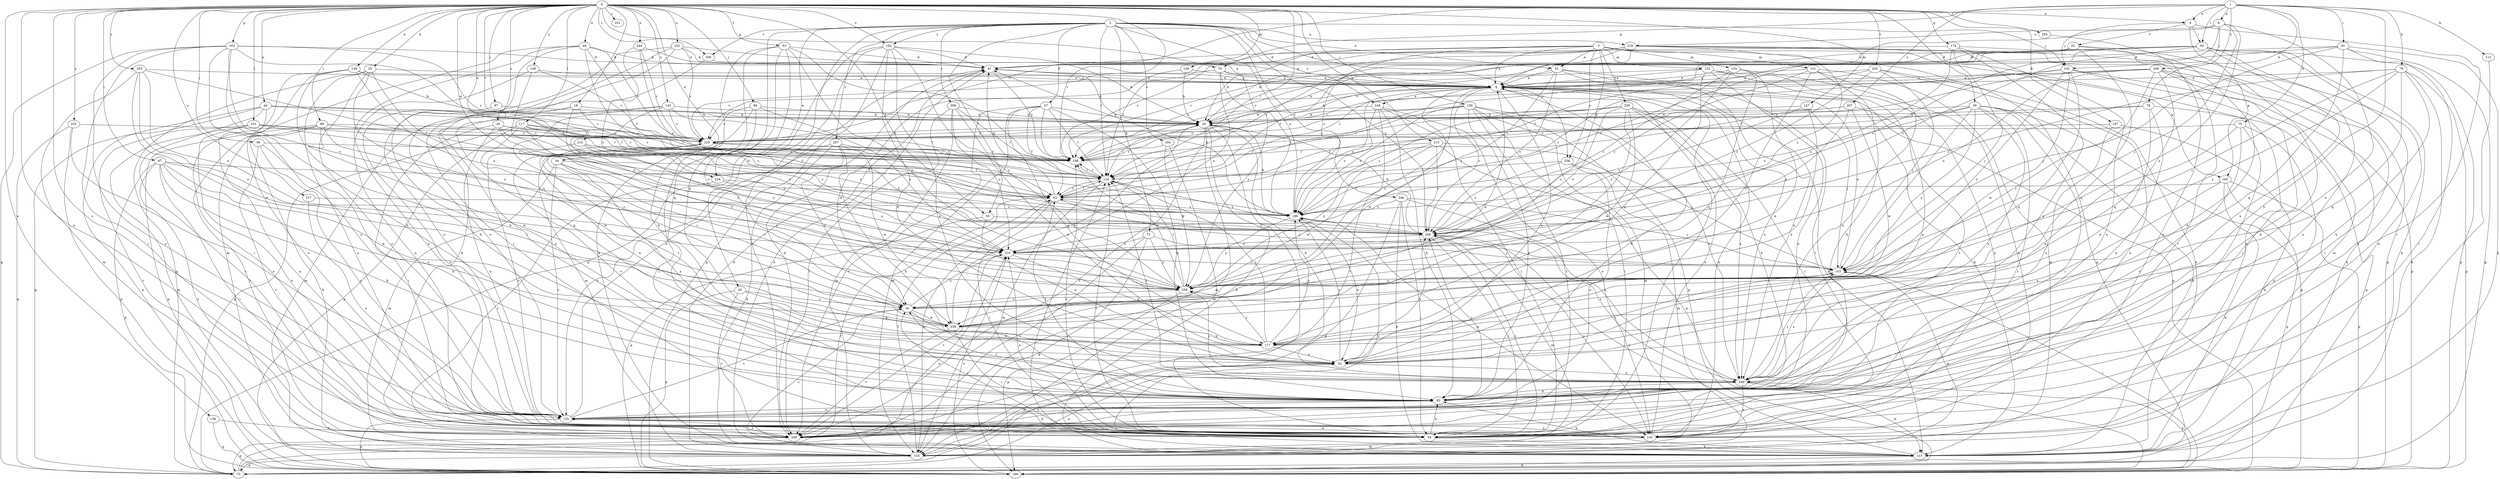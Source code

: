 strict digraph  {
0;
1;
2;
3;
4;
6;
9;
18;
20;
29;
30;
34;
35;
39;
40;
41;
44;
49;
51;
52;
53;
55;
57;
61;
62;
70;
71;
73;
75;
78;
79;
83;
87;
89;
91;
92;
93;
94;
96;
97;
100;
101;
102;
103;
107;
112;
113;
117;
124;
127;
130;
131;
132;
133;
134;
136;
139;
142;
145;
149;
153;
155;
163;
165;
166;
174;
177;
188;
192;
194;
199;
204;
205;
206;
207;
208;
209;
210;
215;
217;
218;
219;
229;
234;
239;
244;
246;
248;
249;
251;
253;
255;
256;
258;
259;
267;
268;
269;
0 -> 4  [label=a];
0 -> 18  [label=b];
0 -> 29  [label=c];
0 -> 34  [label=d];
0 -> 35  [label=d];
0 -> 39  [label=d];
0 -> 44  [label=e];
0 -> 49  [label=e];
0 -> 53  [label=f];
0 -> 55  [label=f];
0 -> 70  [label=g];
0 -> 87  [label=i];
0 -> 89  [label=i];
0 -> 94  [label=j];
0 -> 96  [label=j];
0 -> 97  [label=j];
0 -> 100  [label=j];
0 -> 101  [label=j];
0 -> 107  [label=k];
0 -> 117  [label=l];
0 -> 124  [label=l];
0 -> 127  [label=m];
0 -> 130  [label=m];
0 -> 136  [label=n];
0 -> 139  [label=n];
0 -> 142  [label=n];
0 -> 145  [label=n];
0 -> 149  [label=o];
0 -> 153  [label=o];
0 -> 155  [label=o];
0 -> 163  [label=p];
0 -> 174  [label=q];
0 -> 188  [label=r];
0 -> 192  [label=s];
0 -> 204  [label=t];
0 -> 205  [label=t];
0 -> 206  [label=t];
0 -> 210  [label=u];
0 -> 215  [label=u];
0 -> 217  [label=u];
0 -> 229  [label=v];
0 -> 234  [label=w];
0 -> 244  [label=x];
0 -> 251  [label=y];
0 -> 253  [label=y];
0 -> 255  [label=y];
1 -> 4  [label=a];
1 -> 6  [label=a];
1 -> 70  [label=g];
1 -> 75  [label=h];
1 -> 78  [label=h];
1 -> 79  [label=h];
1 -> 83  [label=h];
1 -> 91  [label=i];
1 -> 92  [label=i];
1 -> 112  [label=k];
1 -> 229  [label=v];
1 -> 267  [label=z];
1 -> 268  [label=z];
2 -> 40  [label=d];
2 -> 51  [label=e];
2 -> 55  [label=f];
2 -> 57  [label=f];
2 -> 71  [label=g];
2 -> 102  [label=j];
2 -> 124  [label=l];
2 -> 177  [label=q];
2 -> 192  [label=s];
2 -> 194  [label=s];
2 -> 199  [label=s];
2 -> 206  [label=t];
2 -> 207  [label=t];
2 -> 208  [label=t];
2 -> 218  [label=u];
2 -> 234  [label=w];
2 -> 246  [label=x];
2 -> 248  [label=x];
2 -> 256  [label=y];
2 -> 269  [label=z];
3 -> 9  [label=a];
3 -> 20  [label=b];
3 -> 30  [label=c];
3 -> 51  [label=e];
3 -> 73  [label=g];
3 -> 124  [label=l];
3 -> 131  [label=m];
3 -> 132  [label=m];
3 -> 133  [label=m];
3 -> 165  [label=p];
3 -> 199  [label=s];
3 -> 256  [label=y];
3 -> 258  [label=y];
4 -> 61  [label=f];
4 -> 92  [label=i];
4 -> 93  [label=i];
4 -> 102  [label=j];
4 -> 165  [label=p];
6 -> 52  [label=e];
6 -> 102  [label=j];
6 -> 103  [label=j];
6 -> 124  [label=l];
6 -> 218  [label=u];
6 -> 259  [label=y];
6 -> 269  [label=z];
9 -> 20  [label=b];
9 -> 41  [label=d];
9 -> 52  [label=e];
9 -> 83  [label=h];
9 -> 93  [label=i];
9 -> 113  [label=k];
9 -> 145  [label=n];
9 -> 166  [label=p];
9 -> 199  [label=s];
9 -> 229  [label=v];
9 -> 239  [label=w];
9 -> 248  [label=x];
9 -> 249  [label=x];
9 -> 259  [label=y];
9 -> 269  [label=z];
18 -> 20  [label=b];
18 -> 134  [label=m];
18 -> 177  [label=q];
18 -> 199  [label=s];
18 -> 259  [label=y];
20 -> 41  [label=d];
20 -> 93  [label=i];
20 -> 113  [label=k];
20 -> 124  [label=l];
20 -> 134  [label=m];
20 -> 209  [label=t];
20 -> 229  [label=v];
29 -> 93  [label=i];
29 -> 155  [label=o];
29 -> 188  [label=r];
29 -> 219  [label=u];
29 -> 229  [label=v];
29 -> 269  [label=z];
30 -> 52  [label=e];
30 -> 219  [label=u];
30 -> 239  [label=w];
34 -> 30  [label=c];
34 -> 124  [label=l];
34 -> 134  [label=m];
34 -> 155  [label=o];
34 -> 249  [label=x];
34 -> 259  [label=y];
35 -> 9  [label=a];
35 -> 73  [label=g];
35 -> 145  [label=n];
35 -> 155  [label=o];
35 -> 259  [label=y];
35 -> 269  [label=z];
39 -> 20  [label=b];
39 -> 93  [label=i];
39 -> 103  [label=j];
39 -> 113  [label=k];
39 -> 166  [label=p];
39 -> 188  [label=r];
39 -> 199  [label=s];
39 -> 209  [label=t];
39 -> 249  [label=x];
39 -> 259  [label=y];
40 -> 30  [label=c];
40 -> 166  [label=p];
40 -> 177  [label=q];
40 -> 209  [label=t];
41 -> 9  [label=a];
41 -> 188  [label=r];
44 -> 20  [label=b];
44 -> 73  [label=g];
44 -> 124  [label=l];
44 -> 145  [label=n];
44 -> 166  [label=p];
44 -> 209  [label=t];
44 -> 229  [label=v];
49 -> 41  [label=d];
49 -> 62  [label=f];
49 -> 83  [label=h];
49 -> 134  [label=m];
49 -> 145  [label=n];
49 -> 199  [label=s];
49 -> 229  [label=v];
51 -> 9  [label=a];
51 -> 20  [label=b];
51 -> 113  [label=k];
51 -> 209  [label=t];
51 -> 219  [label=u];
51 -> 249  [label=x];
51 -> 269  [label=z];
52 -> 103  [label=j];
52 -> 134  [label=m];
52 -> 199  [label=s];
52 -> 229  [label=v];
52 -> 249  [label=x];
52 -> 269  [label=z];
53 -> 30  [label=c];
53 -> 41  [label=d];
53 -> 83  [label=h];
53 -> 113  [label=k];
53 -> 124  [label=l];
53 -> 177  [label=q];
53 -> 259  [label=y];
55 -> 52  [label=e];
55 -> 166  [label=p];
55 -> 269  [label=z];
57 -> 20  [label=b];
57 -> 62  [label=f];
57 -> 83  [label=h];
57 -> 124  [label=l];
57 -> 134  [label=m];
57 -> 177  [label=q];
57 -> 188  [label=r];
57 -> 209  [label=t];
61 -> 41  [label=d];
61 -> 83  [label=h];
61 -> 145  [label=n];
61 -> 177  [label=q];
61 -> 188  [label=r];
61 -> 199  [label=s];
62 -> 41  [label=d];
62 -> 93  [label=i];
62 -> 103  [label=j];
62 -> 124  [label=l];
62 -> 134  [label=m];
62 -> 199  [label=s];
70 -> 9  [label=a];
70 -> 199  [label=s];
70 -> 219  [label=u];
70 -> 229  [label=v];
70 -> 259  [label=y];
71 -> 103  [label=j];
71 -> 166  [label=p];
71 -> 209  [label=t];
71 -> 219  [label=u];
71 -> 259  [label=y];
73 -> 52  [label=e];
73 -> 62  [label=f];
73 -> 219  [label=u];
75 -> 52  [label=e];
75 -> 145  [label=n];
75 -> 155  [label=o];
75 -> 209  [label=t];
75 -> 229  [label=v];
78 -> 20  [label=b];
78 -> 52  [label=e];
78 -> 73  [label=g];
78 -> 83  [label=h];
78 -> 229  [label=v];
79 -> 9  [label=a];
79 -> 83  [label=h];
79 -> 103  [label=j];
79 -> 113  [label=k];
79 -> 166  [label=p];
79 -> 177  [label=q];
79 -> 259  [label=y];
79 -> 269  [label=z];
83 -> 30  [label=c];
83 -> 62  [label=f];
83 -> 155  [label=o];
83 -> 229  [label=v];
83 -> 269  [label=z];
87 -> 30  [label=c];
87 -> 52  [label=e];
87 -> 83  [label=h];
87 -> 93  [label=i];
87 -> 124  [label=l];
87 -> 166  [label=p];
87 -> 209  [label=t];
87 -> 239  [label=w];
89 -> 113  [label=k];
89 -> 166  [label=p];
89 -> 188  [label=r];
89 -> 209  [label=t];
89 -> 219  [label=u];
89 -> 229  [label=v];
89 -> 239  [label=w];
91 -> 41  [label=d];
91 -> 73  [label=g];
91 -> 93  [label=i];
91 -> 103  [label=j];
91 -> 113  [label=k];
91 -> 177  [label=q];
91 -> 229  [label=v];
92 -> 9  [label=a];
92 -> 41  [label=d];
92 -> 62  [label=f];
92 -> 113  [label=k];
92 -> 155  [label=o];
92 -> 166  [label=p];
92 -> 188  [label=r];
92 -> 199  [label=s];
92 -> 209  [label=t];
92 -> 249  [label=x];
93 -> 30  [label=c];
93 -> 83  [label=h];
93 -> 113  [label=k];
93 -> 124  [label=l];
93 -> 188  [label=r];
93 -> 219  [label=u];
93 -> 269  [label=z];
94 -> 20  [label=b];
94 -> 93  [label=i];
94 -> 134  [label=m];
94 -> 219  [label=u];
94 -> 229  [label=v];
96 -> 83  [label=h];
96 -> 155  [label=o];
96 -> 188  [label=r];
96 -> 209  [label=t];
97 -> 20  [label=b];
97 -> 155  [label=o];
100 -> 20  [label=b];
100 -> 62  [label=f];
100 -> 83  [label=h];
100 -> 93  [label=i];
100 -> 134  [label=m];
100 -> 166  [label=p];
100 -> 188  [label=r];
100 -> 199  [label=s];
100 -> 209  [label=t];
100 -> 249  [label=x];
101 -> 134  [label=m];
101 -> 145  [label=n];
101 -> 188  [label=r];
101 -> 199  [label=s];
101 -> 209  [label=t];
101 -> 229  [label=v];
102 -> 9  [label=a];
102 -> 93  [label=i];
102 -> 166  [label=p];
102 -> 177  [label=q];
102 -> 199  [label=s];
102 -> 239  [label=w];
102 -> 259  [label=y];
103 -> 9  [label=a];
103 -> 134  [label=m];
103 -> 249  [label=x];
103 -> 259  [label=y];
107 -> 113  [label=k];
107 -> 229  [label=v];
107 -> 249  [label=x];
112 -> 93  [label=i];
113 -> 41  [label=d];
113 -> 83  [label=h];
113 -> 124  [label=l];
113 -> 166  [label=p];
113 -> 199  [label=s];
113 -> 269  [label=z];
117 -> 62  [label=f];
117 -> 73  [label=g];
117 -> 166  [label=p];
117 -> 188  [label=r];
117 -> 229  [label=v];
117 -> 239  [label=w];
117 -> 259  [label=y];
117 -> 269  [label=z];
124 -> 62  [label=f];
124 -> 134  [label=m];
124 -> 188  [label=r];
124 -> 269  [label=z];
127 -> 20  [label=b];
127 -> 52  [label=e];
127 -> 103  [label=j];
127 -> 269  [label=z];
130 -> 9  [label=a];
130 -> 20  [label=b];
130 -> 239  [label=w];
131 -> 9  [label=a];
131 -> 30  [label=c];
131 -> 83  [label=h];
131 -> 134  [label=m];
131 -> 249  [label=x];
131 -> 269  [label=z];
132 -> 9  [label=a];
132 -> 145  [label=n];
132 -> 155  [label=o];
132 -> 177  [label=q];
132 -> 188  [label=r];
132 -> 209  [label=t];
133 -> 9  [label=a];
133 -> 52  [label=e];
133 -> 145  [label=n];
133 -> 177  [label=q];
133 -> 259  [label=y];
133 -> 269  [label=z];
134 -> 30  [label=c];
134 -> 41  [label=d];
134 -> 52  [label=e];
134 -> 62  [label=f];
134 -> 73  [label=g];
136 -> 166  [label=p];
136 -> 209  [label=t];
139 -> 9  [label=a];
139 -> 20  [label=b];
139 -> 83  [label=h];
139 -> 93  [label=i];
139 -> 145  [label=n];
139 -> 219  [label=u];
142 -> 20  [label=b];
142 -> 30  [label=c];
142 -> 124  [label=l];
142 -> 229  [label=v];
142 -> 249  [label=x];
142 -> 259  [label=y];
145 -> 9  [label=a];
145 -> 134  [label=m];
145 -> 155  [label=o];
149 -> 9  [label=a];
149 -> 145  [label=n];
149 -> 229  [label=v];
149 -> 269  [label=z];
153 -> 9  [label=a];
153 -> 41  [label=d];
153 -> 93  [label=i];
153 -> 113  [label=k];
153 -> 155  [label=o];
153 -> 229  [label=v];
155 -> 30  [label=c];
155 -> 41  [label=d];
155 -> 93  [label=i];
155 -> 145  [label=n];
155 -> 166  [label=p];
155 -> 209  [label=t];
163 -> 41  [label=d];
163 -> 73  [label=g];
163 -> 83  [label=h];
163 -> 93  [label=i];
163 -> 124  [label=l];
163 -> 145  [label=n];
163 -> 155  [label=o];
163 -> 188  [label=r];
163 -> 219  [label=u];
165 -> 62  [label=f];
165 -> 73  [label=g];
165 -> 113  [label=k];
165 -> 166  [label=p];
165 -> 249  [label=x];
166 -> 103  [label=j];
166 -> 219  [label=u];
174 -> 41  [label=d];
174 -> 93  [label=i];
174 -> 103  [label=j];
174 -> 155  [label=o];
174 -> 219  [label=u];
174 -> 249  [label=x];
177 -> 52  [label=e];
177 -> 124  [label=l];
177 -> 199  [label=s];
177 -> 259  [label=y];
188 -> 124  [label=l];
188 -> 229  [label=v];
192 -> 20  [label=b];
192 -> 41  [label=d];
192 -> 52  [label=e];
192 -> 73  [label=g];
192 -> 166  [label=p];
192 -> 209  [label=t];
192 -> 249  [label=x];
192 -> 259  [label=y];
194 -> 134  [label=m];
194 -> 188  [label=r];
194 -> 259  [label=y];
199 -> 20  [label=b];
199 -> 41  [label=d];
199 -> 52  [label=e];
199 -> 145  [label=n];
199 -> 259  [label=y];
199 -> 269  [label=z];
204 -> 145  [label=n];
205 -> 9  [label=a];
205 -> 103  [label=j];
205 -> 113  [label=k];
205 -> 124  [label=l];
205 -> 145  [label=n];
205 -> 269  [label=z];
206 -> 9  [label=a];
206 -> 155  [label=o];
207 -> 30  [label=c];
207 -> 83  [label=h];
207 -> 113  [label=k];
207 -> 155  [label=o];
207 -> 188  [label=r];
207 -> 239  [label=w];
208 -> 20  [label=b];
208 -> 52  [label=e];
208 -> 124  [label=l];
208 -> 134  [label=m];
208 -> 209  [label=t];
208 -> 219  [label=u];
209 -> 41  [label=d];
209 -> 73  [label=g];
209 -> 83  [label=h];
210 -> 62  [label=f];
210 -> 155  [label=o];
210 -> 188  [label=r];
210 -> 199  [label=s];
215 -> 103  [label=j];
215 -> 166  [label=p];
215 -> 188  [label=r];
215 -> 239  [label=w];
215 -> 259  [label=y];
215 -> 269  [label=z];
217 -> 155  [label=o];
217 -> 199  [label=s];
218 -> 20  [label=b];
218 -> 41  [label=d];
218 -> 62  [label=f];
218 -> 124  [label=l];
218 -> 134  [label=m];
218 -> 145  [label=n];
218 -> 166  [label=p];
218 -> 188  [label=r];
218 -> 269  [label=z];
219 -> 103  [label=j];
219 -> 177  [label=q];
219 -> 209  [label=t];
229 -> 20  [label=b];
229 -> 30  [label=c];
229 -> 52  [label=e];
229 -> 62  [label=f];
229 -> 188  [label=r];
234 -> 62  [label=f];
234 -> 209  [label=t];
234 -> 219  [label=u];
239 -> 9  [label=a];
239 -> 20  [label=b];
239 -> 93  [label=i];
239 -> 177  [label=q];
239 -> 209  [label=t];
244 -> 41  [label=d];
244 -> 199  [label=s];
244 -> 229  [label=v];
244 -> 269  [label=z];
246 -> 73  [label=g];
246 -> 93  [label=i];
246 -> 103  [label=j];
246 -> 113  [label=k];
246 -> 199  [label=s];
246 -> 249  [label=x];
248 -> 20  [label=b];
248 -> 83  [label=h];
248 -> 93  [label=i];
248 -> 145  [label=n];
248 -> 199  [label=s];
248 -> 209  [label=t];
249 -> 20  [label=b];
249 -> 83  [label=h];
249 -> 103  [label=j];
249 -> 113  [label=k];
249 -> 124  [label=l];
249 -> 145  [label=n];
249 -> 166  [label=p];
249 -> 199  [label=s];
249 -> 259  [label=y];
253 -> 9  [label=a];
253 -> 62  [label=f];
253 -> 134  [label=m];
253 -> 219  [label=u];
253 -> 239  [label=w];
253 -> 259  [label=y];
255 -> 73  [label=g];
255 -> 155  [label=o];
255 -> 166  [label=p];
255 -> 229  [label=v];
256 -> 124  [label=l];
256 -> 134  [label=m];
256 -> 155  [label=o];
256 -> 269  [label=z];
258 -> 20  [label=b];
258 -> 30  [label=c];
258 -> 83  [label=h];
258 -> 93  [label=i];
258 -> 188  [label=r];
258 -> 199  [label=s];
258 -> 219  [label=u];
258 -> 239  [label=w];
258 -> 249  [label=x];
259 -> 30  [label=c];
259 -> 124  [label=l];
259 -> 166  [label=p];
259 -> 188  [label=r];
267 -> 20  [label=b];
267 -> 52  [label=e];
267 -> 62  [label=f];
267 -> 219  [label=u];
267 -> 239  [label=w];
268 -> 9  [label=a];
268 -> 30  [label=c];
268 -> 83  [label=h];
268 -> 93  [label=i];
268 -> 113  [label=k];
268 -> 124  [label=l];
268 -> 177  [label=q];
268 -> 188  [label=r];
268 -> 219  [label=u];
269 -> 20  [label=b];
269 -> 62  [label=f];
269 -> 93  [label=i];
269 -> 134  [label=m];
269 -> 145  [label=n];
269 -> 219  [label=u];
}
